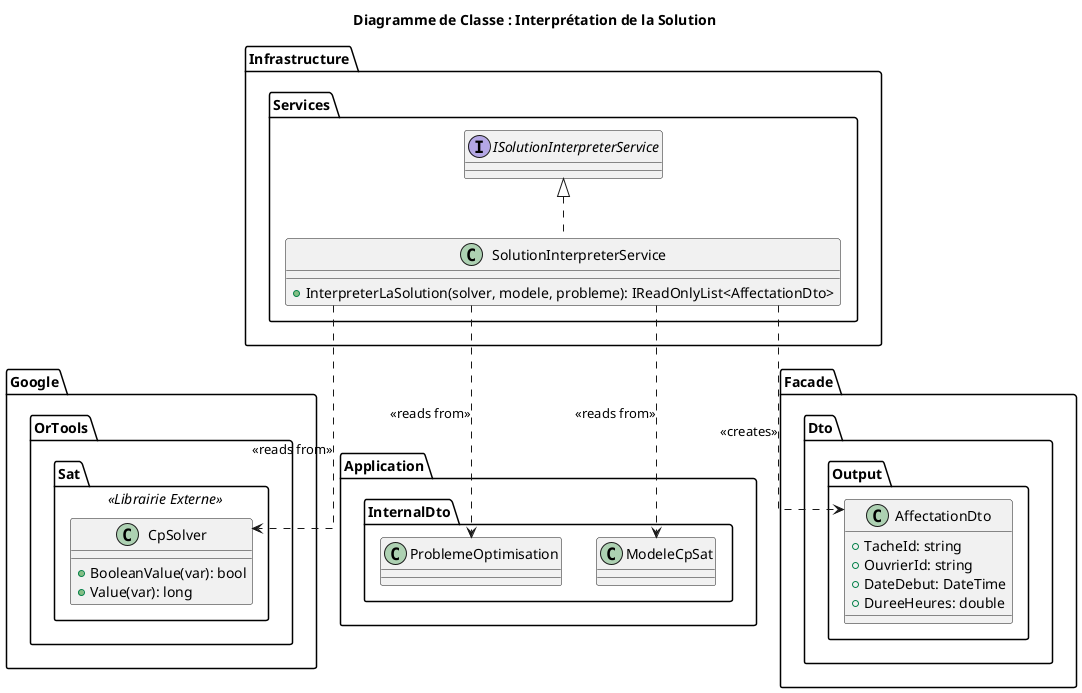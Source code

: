 @startuml
' --- Configuration ---
skinparam componentStyle uml2
skinparam linetype ortho

title Diagramme de Classe : Interprétation de la Solution

package "Infrastructure.Services" {
    class SolutionInterpreterService implements ISolutionInterpreterService {
        + InterpreterLaSolution(solver, modele, probleme): IReadOnlyList<AffectationDto>
    }
}

package "Google.OrTools.Sat" <<Librairie Externe>> {
    class CpSolver {
        + BooleanValue(var): bool
        + Value(var): long
    }
}

package "Application.InternalDto" {
    class ModeleCpSat
    class ProblemeOptimisation
}

package "Facade.Dto.Output" {
    class AffectationDto {
      + TacheId: string
      + OuvrierId: string
      + DateDebut: DateTime
      + DureeHeures: double
      ' ...
    }
}

' --- Relations ---
SolutionInterpreterService ..> CpSolver : "<<reads from>>"
SolutionInterpreterService ..> ModeleCpSat : "<<reads from>>"
SolutionInterpreterService ..> ProblemeOptimisation : "<<reads from>>"
SolutionInterpreterService ..> AffectationDto : "<<creates>>"

@enduml